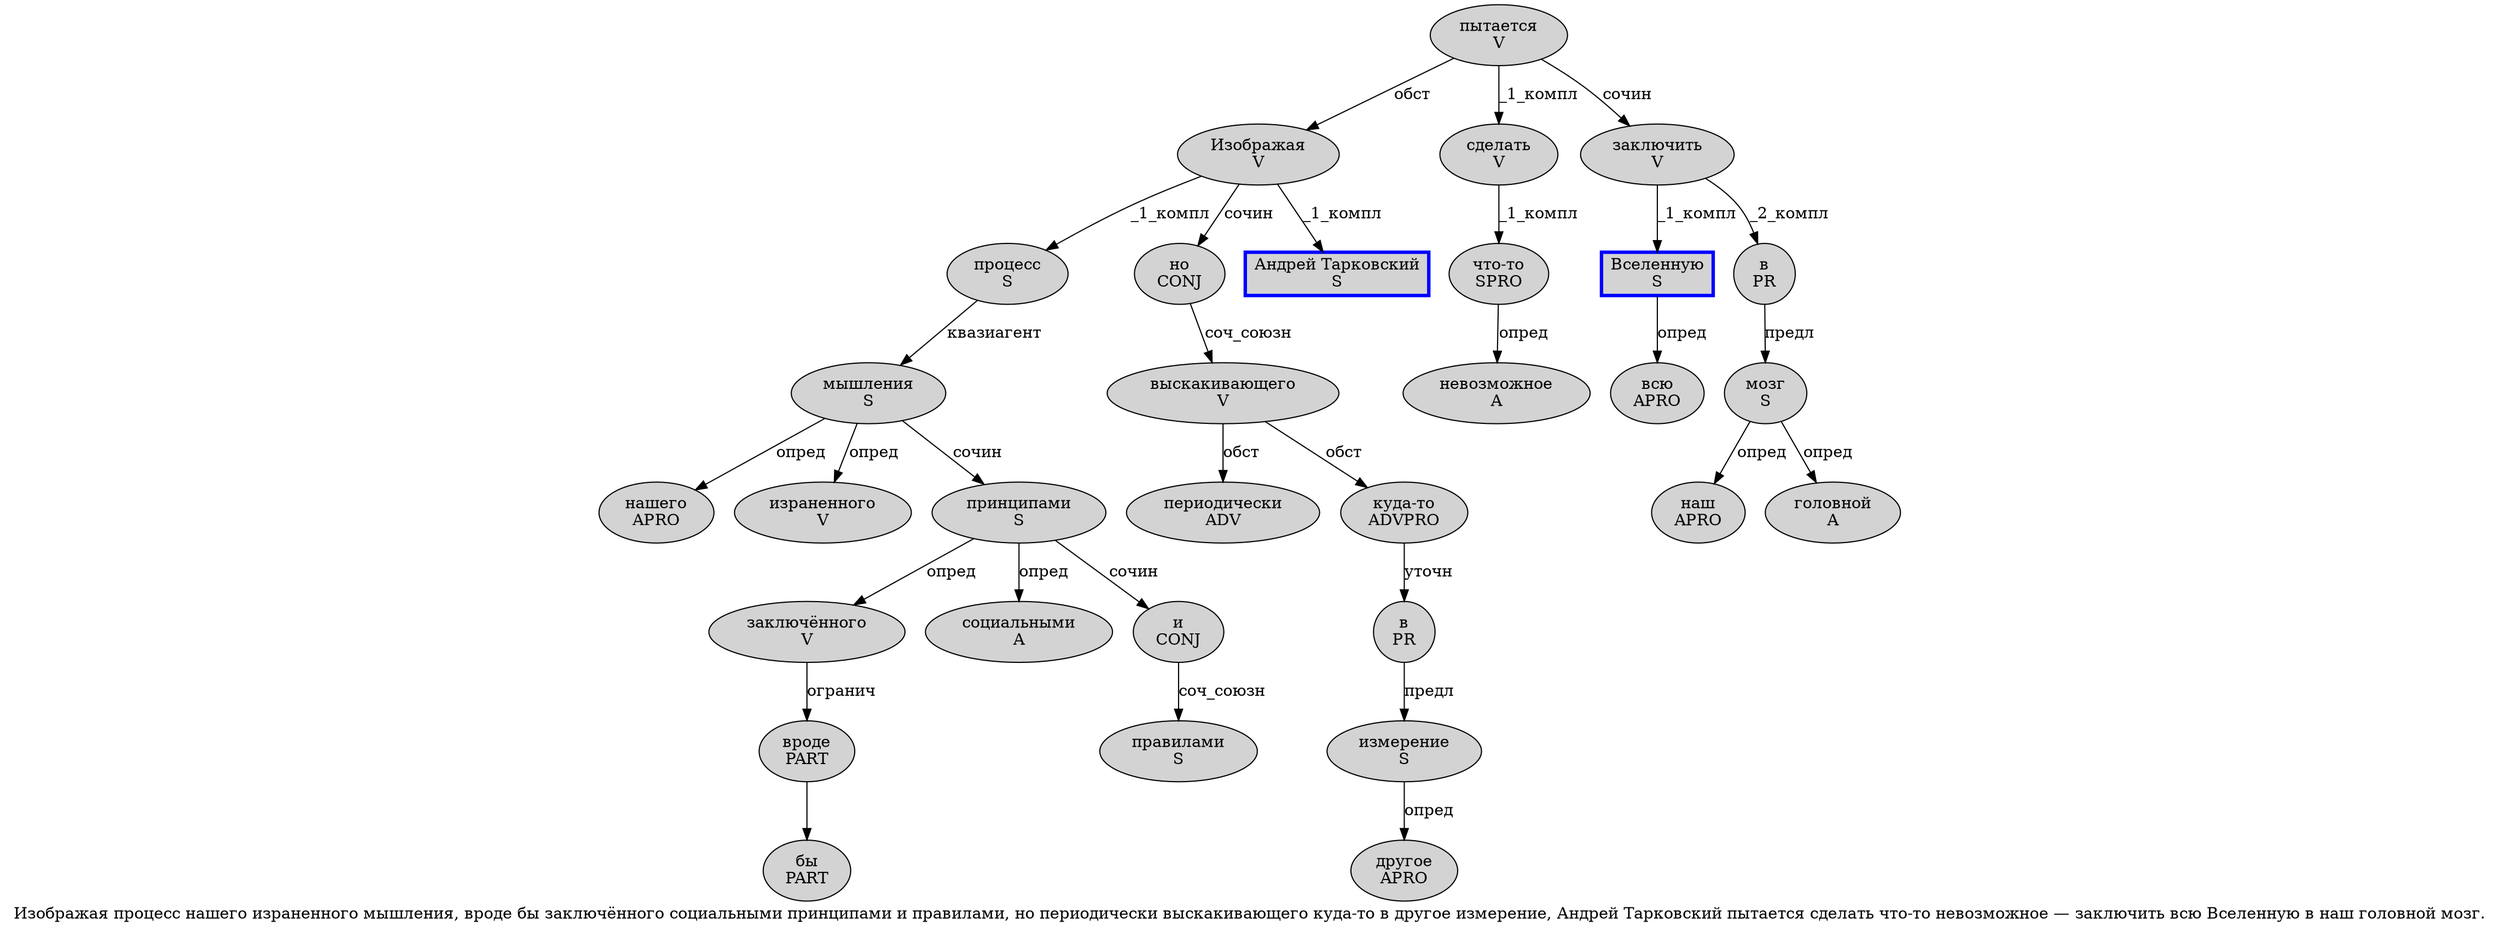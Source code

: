 digraph SENTENCE_2081 {
	graph [label="Изображая процесс нашего израненного мышления, вроде бы заключённого социальными принципами и правилами, но периодически выскакивающего куда-то в другое измерение, Андрей Тарковский пытается сделать что-то невозможное — заключить всю Вселенную в наш головной мозг."]
	node [style=filled]
		0 [label="Изображая
V" color="" fillcolor=lightgray penwidth=1 shape=ellipse]
		1 [label="процесс
S" color="" fillcolor=lightgray penwidth=1 shape=ellipse]
		2 [label="нашего
APRO" color="" fillcolor=lightgray penwidth=1 shape=ellipse]
		3 [label="израненного
V" color="" fillcolor=lightgray penwidth=1 shape=ellipse]
		4 [label="мышления
S" color="" fillcolor=lightgray penwidth=1 shape=ellipse]
		6 [label="вроде
PART" color="" fillcolor=lightgray penwidth=1 shape=ellipse]
		7 [label="бы
PART" color="" fillcolor=lightgray penwidth=1 shape=ellipse]
		8 [label="заключённого
V" color="" fillcolor=lightgray penwidth=1 shape=ellipse]
		9 [label="социальными
A" color="" fillcolor=lightgray penwidth=1 shape=ellipse]
		10 [label="принципами
S" color="" fillcolor=lightgray penwidth=1 shape=ellipse]
		11 [label="и
CONJ" color="" fillcolor=lightgray penwidth=1 shape=ellipse]
		12 [label="правилами
S" color="" fillcolor=lightgray penwidth=1 shape=ellipse]
		14 [label="но
CONJ" color="" fillcolor=lightgray penwidth=1 shape=ellipse]
		15 [label="периодически
ADV" color="" fillcolor=lightgray penwidth=1 shape=ellipse]
		16 [label="выскакивающего
V" color="" fillcolor=lightgray penwidth=1 shape=ellipse]
		17 [label="куда-то
ADVPRO" color="" fillcolor=lightgray penwidth=1 shape=ellipse]
		18 [label="в
PR" color="" fillcolor=lightgray penwidth=1 shape=ellipse]
		19 [label="другое
APRO" color="" fillcolor=lightgray penwidth=1 shape=ellipse]
		20 [label="измерение
S" color="" fillcolor=lightgray penwidth=1 shape=ellipse]
		22 [label="Андрей Тарковский
S" color=blue fillcolor=lightgray penwidth=3 shape=box]
		23 [label="пытается
V" color="" fillcolor=lightgray penwidth=1 shape=ellipse]
		24 [label="сделать
V" color="" fillcolor=lightgray penwidth=1 shape=ellipse]
		25 [label="что-то
SPRO" color="" fillcolor=lightgray penwidth=1 shape=ellipse]
		26 [label="невозможное
A" color="" fillcolor=lightgray penwidth=1 shape=ellipse]
		28 [label="заключить
V" color="" fillcolor=lightgray penwidth=1 shape=ellipse]
		29 [label="всю
APRO" color="" fillcolor=lightgray penwidth=1 shape=ellipse]
		30 [label="Вселенную
S" color=blue fillcolor=lightgray penwidth=3 shape=box]
		31 [label="в
PR" color="" fillcolor=lightgray penwidth=1 shape=ellipse]
		32 [label="наш
APRO" color="" fillcolor=lightgray penwidth=1 shape=ellipse]
		33 [label="головной
A" color="" fillcolor=lightgray penwidth=1 shape=ellipse]
		34 [label="мозг
S" color="" fillcolor=lightgray penwidth=1 shape=ellipse]
			8 -> 6 [label="огранич"]
			0 -> 1 [label="_1_компл"]
			0 -> 14 [label="сочин"]
			0 -> 22 [label="_1_компл"]
			18 -> 20 [label="предл"]
			17 -> 18 [label="уточн"]
			14 -> 16 [label="соч_союзн"]
			30 -> 29 [label="опред"]
			11 -> 12 [label="соч_союзн"]
			6 -> 7
			25 -> 26 [label="опред"]
			31 -> 34 [label="предл"]
			10 -> 8 [label="опред"]
			10 -> 9 [label="опред"]
			10 -> 11 [label="сочин"]
			1 -> 4 [label="квазиагент"]
			4 -> 2 [label="опред"]
			4 -> 3 [label="опред"]
			4 -> 10 [label="сочин"]
			23 -> 0 [label="обст"]
			23 -> 24 [label="_1_компл"]
			23 -> 28 [label="сочин"]
			16 -> 15 [label="обст"]
			16 -> 17 [label="обст"]
			24 -> 25 [label="_1_компл"]
			34 -> 32 [label="опред"]
			34 -> 33 [label="опред"]
			20 -> 19 [label="опред"]
			28 -> 30 [label="_1_компл"]
			28 -> 31 [label="_2_компл"]
}